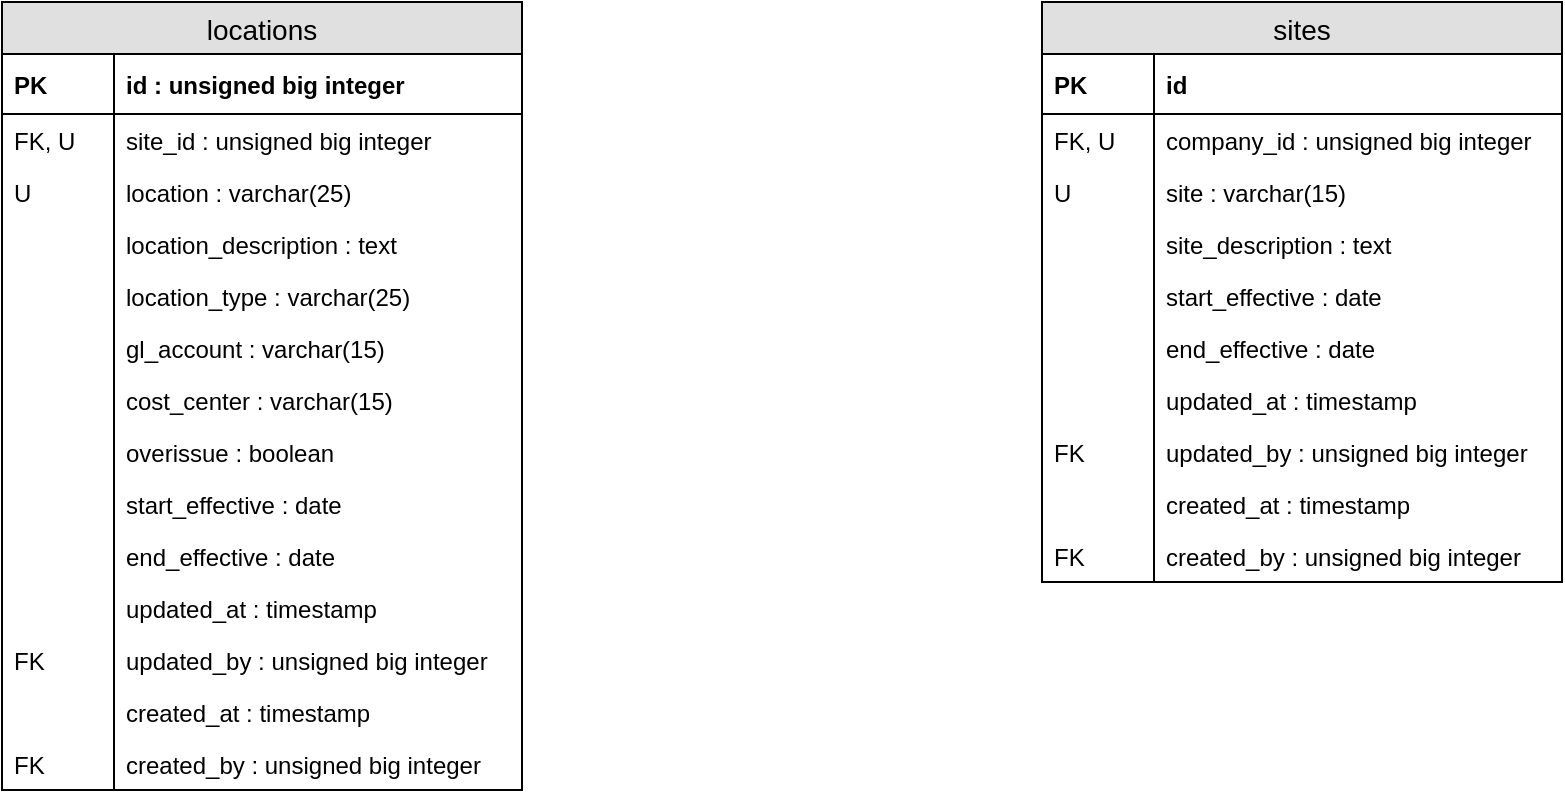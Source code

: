 <mxfile pages="1" version="11.2.3" type="github"><diagram name="Page-1" id="e56a1550-8fbb-45ad-956c-1786394a9013"><mxGraphModel dx="1422" dy="765" grid="1" gridSize="10" guides="1" tooltips="1" connect="1" arrows="1" fold="1" page="1" pageScale="1" pageWidth="1100" pageHeight="850" background="#ffffff" math="0" shadow="0"><root><mxCell id="0"/><mxCell id="1" parent="0"/><mxCell id="6ChoQouHFW53AfwpZ2my-41" value="locations" style="swimlane;fontStyle=0;childLayout=stackLayout;horizontal=1;startSize=26;fillColor=#e0e0e0;horizontalStack=0;resizeParent=1;resizeParentMax=0;resizeLast=0;collapsible=1;marginBottom=0;swimlaneFillColor=#ffffff;align=center;fontSize=14;connectable=1;" parent="1" vertex="1"><mxGeometry x="90" y="80" width="260" height="394" as="geometry"/></mxCell><mxCell id="6ChoQouHFW53AfwpZ2my-44" value="id : unsigned big integer" style="shape=partialRectangle;top=0;left=0;right=0;bottom=1;align=left;verticalAlign=middle;fillColor=none;spacingLeft=60;spacingRight=4;overflow=hidden;rotatable=0;points=[[0,0.5],[1,0.5]];portConstraint=eastwest;dropTarget=0;fontStyle=1;fontSize=12;" parent="6ChoQouHFW53AfwpZ2my-41" vertex="1"><mxGeometry y="26" width="260" height="30" as="geometry"/></mxCell><mxCell id="6ChoQouHFW53AfwpZ2my-45" value="PK" style="shape=partialRectangle;fontStyle=1;top=0;left=0;bottom=0;fillColor=none;align=left;verticalAlign=middle;spacingLeft=4;spacingRight=4;overflow=hidden;rotatable=0;points=[];portConstraint=eastwest;part=1;fontSize=12;" parent="6ChoQouHFW53AfwpZ2my-44" vertex="1" connectable="0"><mxGeometry width="56" height="30" as="geometry"/></mxCell><mxCell id="6ChoQouHFW53AfwpZ2my-46" value="site_id : unsigned big integer" style="shape=partialRectangle;top=0;left=0;right=0;bottom=0;align=left;verticalAlign=top;fillColor=none;spacingLeft=60;spacingRight=4;overflow=hidden;rotatable=0;points=[[0,0.5],[1,0.5]];portConstraint=eastwest;dropTarget=0;fontSize=12;" parent="6ChoQouHFW53AfwpZ2my-41" vertex="1"><mxGeometry y="56" width="260" height="26" as="geometry"/></mxCell><mxCell id="6ChoQouHFW53AfwpZ2my-47" value="FK, U" style="shape=partialRectangle;top=0;left=0;bottom=0;fillColor=none;align=left;verticalAlign=top;spacingLeft=4;spacingRight=4;overflow=hidden;rotatable=0;points=[];portConstraint=eastwest;part=1;fontSize=12;" parent="6ChoQouHFW53AfwpZ2my-46" vertex="1" connectable="0"><mxGeometry width="56" height="26" as="geometry"/></mxCell><mxCell id="6ChoQouHFW53AfwpZ2my-55" value="location : varchar(25)" style="shape=partialRectangle;top=0;left=0;right=0;bottom=0;align=left;verticalAlign=top;fillColor=none;spacingLeft=60;spacingRight=4;overflow=hidden;rotatable=0;points=[[0,0.5],[1,0.5]];portConstraint=eastwest;dropTarget=0;fontSize=12;" parent="6ChoQouHFW53AfwpZ2my-41" vertex="1"><mxGeometry y="82" width="260" height="26" as="geometry"/></mxCell><mxCell id="6ChoQouHFW53AfwpZ2my-56" value="U" style="shape=partialRectangle;top=0;left=0;bottom=0;fillColor=none;align=left;verticalAlign=top;spacingLeft=4;spacingRight=4;overflow=hidden;rotatable=0;points=[];portConstraint=eastwest;part=1;fontSize=12;" parent="6ChoQouHFW53AfwpZ2my-55" vertex="1" connectable="0"><mxGeometry width="56" height="26" as="geometry"/></mxCell><mxCell id="6ChoQouHFW53AfwpZ2my-57" value="location_description : text" style="shape=partialRectangle;top=0;left=0;right=0;bottom=0;align=left;verticalAlign=top;fillColor=none;spacingLeft=60;spacingRight=4;overflow=hidden;rotatable=0;points=[[0,0.5],[1,0.5]];portConstraint=eastwest;dropTarget=0;fontSize=12;" parent="6ChoQouHFW53AfwpZ2my-41" vertex="1"><mxGeometry y="108" width="260" height="26" as="geometry"/></mxCell><mxCell id="6ChoQouHFW53AfwpZ2my-58" value="" style="shape=partialRectangle;top=0;left=0;bottom=0;fillColor=none;align=left;verticalAlign=top;spacingLeft=4;spacingRight=4;overflow=hidden;rotatable=0;points=[];portConstraint=eastwest;part=1;fontSize=12;" parent="6ChoQouHFW53AfwpZ2my-57" vertex="1" connectable="0"><mxGeometry width="56" height="26" as="geometry"/></mxCell><mxCell id="6ChoQouHFW53AfwpZ2my-59" value="location_type : varchar(25)" style="shape=partialRectangle;top=0;left=0;right=0;bottom=0;align=left;verticalAlign=top;fillColor=none;spacingLeft=60;spacingRight=4;overflow=hidden;rotatable=0;points=[[0,0.5],[1,0.5]];portConstraint=eastwest;dropTarget=0;fontSize=12;" parent="6ChoQouHFW53AfwpZ2my-41" vertex="1"><mxGeometry y="134" width="260" height="26" as="geometry"/></mxCell><mxCell id="6ChoQouHFW53AfwpZ2my-60" value="" style="shape=partialRectangle;top=0;left=0;bottom=0;fillColor=none;align=left;verticalAlign=top;spacingLeft=4;spacingRight=4;overflow=hidden;rotatable=0;points=[];portConstraint=eastwest;part=1;fontSize=12;" parent="6ChoQouHFW53AfwpZ2my-59" vertex="1" connectable="0"><mxGeometry width="56" height="26" as="geometry"/></mxCell><mxCell id="6ChoQouHFW53AfwpZ2my-61" value="gl_account : varchar(15)" style="shape=partialRectangle;top=0;left=0;right=0;bottom=0;align=left;verticalAlign=top;fillColor=none;spacingLeft=60;spacingRight=4;overflow=hidden;rotatable=0;points=[[0,0.5],[1,0.5]];portConstraint=eastwest;dropTarget=0;fontSize=12;" parent="6ChoQouHFW53AfwpZ2my-41" vertex="1"><mxGeometry y="160" width="260" height="26" as="geometry"/></mxCell><mxCell id="6ChoQouHFW53AfwpZ2my-62" value="" style="shape=partialRectangle;top=0;left=0;bottom=0;fillColor=none;align=left;verticalAlign=top;spacingLeft=4;spacingRight=4;overflow=hidden;rotatable=0;points=[];portConstraint=eastwest;part=1;fontSize=12;" parent="6ChoQouHFW53AfwpZ2my-61" vertex="1" connectable="0"><mxGeometry width="56" height="26" as="geometry"/></mxCell><mxCell id="6ChoQouHFW53AfwpZ2my-63" value="cost_center : varchar(15)" style="shape=partialRectangle;top=0;left=0;right=0;bottom=0;align=left;verticalAlign=top;fillColor=none;spacingLeft=60;spacingRight=4;overflow=hidden;rotatable=0;points=[[0,0.5],[1,0.5]];portConstraint=eastwest;dropTarget=0;fontSize=12;" parent="6ChoQouHFW53AfwpZ2my-41" vertex="1"><mxGeometry y="186" width="260" height="26" as="geometry"/></mxCell><mxCell id="6ChoQouHFW53AfwpZ2my-64" value="" style="shape=partialRectangle;top=0;left=0;bottom=0;fillColor=none;align=left;verticalAlign=top;spacingLeft=4;spacingRight=4;overflow=hidden;rotatable=0;points=[];portConstraint=eastwest;part=1;fontSize=12;" parent="6ChoQouHFW53AfwpZ2my-63" vertex="1" connectable="0"><mxGeometry width="56" height="26" as="geometry"/></mxCell><mxCell id="6ChoQouHFW53AfwpZ2my-65" value="overissue : boolean" style="shape=partialRectangle;top=0;left=0;right=0;bottom=0;align=left;verticalAlign=top;fillColor=none;spacingLeft=60;spacingRight=4;overflow=hidden;rotatable=0;points=[[0,0.5],[1,0.5]];portConstraint=eastwest;dropTarget=0;fontSize=12;" parent="6ChoQouHFW53AfwpZ2my-41" vertex="1"><mxGeometry y="212" width="260" height="26" as="geometry"/></mxCell><mxCell id="6ChoQouHFW53AfwpZ2my-66" value="" style="shape=partialRectangle;top=0;left=0;bottom=0;fillColor=none;align=left;verticalAlign=top;spacingLeft=4;spacingRight=4;overflow=hidden;rotatable=0;points=[];portConstraint=eastwest;part=1;fontSize=12;" parent="6ChoQouHFW53AfwpZ2my-65" vertex="1" connectable="0"><mxGeometry width="56" height="26" as="geometry"/></mxCell><mxCell id="6ChoQouHFW53AfwpZ2my-69" value="start_effective : date" style="shape=partialRectangle;top=0;left=0;right=0;bottom=0;align=left;verticalAlign=top;fillColor=none;spacingLeft=60;spacingRight=4;overflow=hidden;rotatable=0;points=[[0,0.5],[1,0.5]];portConstraint=eastwest;dropTarget=0;fontSize=12;" parent="6ChoQouHFW53AfwpZ2my-41" vertex="1"><mxGeometry y="238" width="260" height="26" as="geometry"/></mxCell><mxCell id="6ChoQouHFW53AfwpZ2my-70" value="" style="shape=partialRectangle;top=0;left=0;bottom=0;fillColor=none;align=left;verticalAlign=top;spacingLeft=4;spacingRight=4;overflow=hidden;rotatable=0;points=[];portConstraint=eastwest;part=1;fontSize=12;" parent="6ChoQouHFW53AfwpZ2my-69" vertex="1" connectable="0"><mxGeometry width="56" height="26" as="geometry"/></mxCell><mxCell id="6ChoQouHFW53AfwpZ2my-71" value="end_effective : date" style="shape=partialRectangle;top=0;left=0;right=0;bottom=0;align=left;verticalAlign=top;fillColor=none;spacingLeft=60;spacingRight=4;overflow=hidden;rotatable=0;points=[[0,0.5],[1,0.5]];portConstraint=eastwest;dropTarget=0;fontSize=12;" parent="6ChoQouHFW53AfwpZ2my-41" vertex="1"><mxGeometry y="264" width="260" height="26" as="geometry"/></mxCell><mxCell id="6ChoQouHFW53AfwpZ2my-72" value="" style="shape=partialRectangle;top=0;left=0;bottom=0;fillColor=none;align=left;verticalAlign=top;spacingLeft=4;spacingRight=4;overflow=hidden;rotatable=0;points=[];portConstraint=eastwest;part=1;fontSize=12;" parent="6ChoQouHFW53AfwpZ2my-71" vertex="1" connectable="0"><mxGeometry width="56" height="26" as="geometry"/></mxCell><mxCell id="6ChoQouHFW53AfwpZ2my-77" value="updated_at : timestamp" style="shape=partialRectangle;top=0;left=0;right=0;bottom=0;align=left;verticalAlign=top;fillColor=none;spacingLeft=60;spacingRight=4;overflow=hidden;rotatable=0;points=[[0,0.5],[1,0.5]];portConstraint=eastwest;dropTarget=0;fontSize=12;" parent="6ChoQouHFW53AfwpZ2my-41" vertex="1"><mxGeometry y="290" width="260" height="26" as="geometry"/></mxCell><mxCell id="6ChoQouHFW53AfwpZ2my-78" value="" style="shape=partialRectangle;top=0;left=0;bottom=0;fillColor=none;align=left;verticalAlign=top;spacingLeft=4;spacingRight=4;overflow=hidden;rotatable=0;points=[];portConstraint=eastwest;part=1;fontSize=12;" parent="6ChoQouHFW53AfwpZ2my-77" vertex="1" connectable="0"><mxGeometry width="56" height="26" as="geometry"/></mxCell><mxCell id="6ChoQouHFW53AfwpZ2my-79" value="updated_by : unsigned big integer" style="shape=partialRectangle;top=0;left=0;right=0;bottom=0;align=left;verticalAlign=top;fillColor=none;spacingLeft=60;spacingRight=4;overflow=hidden;rotatable=0;points=[[0,0.5],[1,0.5]];portConstraint=eastwest;dropTarget=0;fontSize=12;" parent="6ChoQouHFW53AfwpZ2my-41" vertex="1"><mxGeometry y="316" width="260" height="26" as="geometry"/></mxCell><mxCell id="6ChoQouHFW53AfwpZ2my-80" value="FK" style="shape=partialRectangle;top=0;left=0;bottom=0;fillColor=none;align=left;verticalAlign=top;spacingLeft=4;spacingRight=4;overflow=hidden;rotatable=0;points=[];portConstraint=eastwest;part=1;fontSize=12;" parent="6ChoQouHFW53AfwpZ2my-79" vertex="1" connectable="0"><mxGeometry width="56" height="26" as="geometry"/></mxCell><mxCell id="6ChoQouHFW53AfwpZ2my-73" value="created_at : timestamp" style="shape=partialRectangle;top=0;left=0;right=0;bottom=0;align=left;verticalAlign=top;fillColor=none;spacingLeft=60;spacingRight=4;overflow=hidden;rotatable=0;points=[[0,0.5],[1,0.5]];portConstraint=eastwest;dropTarget=0;fontSize=12;" parent="6ChoQouHFW53AfwpZ2my-41" vertex="1"><mxGeometry y="342" width="260" height="26" as="geometry"/></mxCell><mxCell id="6ChoQouHFW53AfwpZ2my-74" value="" style="shape=partialRectangle;top=0;left=0;bottom=0;fillColor=none;align=left;verticalAlign=top;spacingLeft=4;spacingRight=4;overflow=hidden;rotatable=0;points=[];portConstraint=eastwest;part=1;fontSize=12;" parent="6ChoQouHFW53AfwpZ2my-73" vertex="1" connectable="0"><mxGeometry width="56" height="26" as="geometry"/></mxCell><mxCell id="6ChoQouHFW53AfwpZ2my-75" value="created_by : unsigned big integer" style="shape=partialRectangle;top=0;left=0;right=0;bottom=0;align=left;verticalAlign=top;fillColor=none;spacingLeft=60;spacingRight=4;overflow=hidden;rotatable=0;points=[[0,0.5],[1,0.5]];portConstraint=eastwest;dropTarget=0;fontSize=12;" parent="6ChoQouHFW53AfwpZ2my-41" vertex="1"><mxGeometry y="368" width="260" height="26" as="geometry"/></mxCell><mxCell id="6ChoQouHFW53AfwpZ2my-76" value="FK" style="shape=partialRectangle;top=0;left=0;bottom=0;fillColor=none;align=left;verticalAlign=top;spacingLeft=4;spacingRight=4;overflow=hidden;rotatable=0;points=[];portConstraint=eastwest;part=1;fontSize=12;" parent="6ChoQouHFW53AfwpZ2my-75" vertex="1" connectable="0"><mxGeometry width="56" height="26" as="geometry"/></mxCell><mxCell id="AOgxyuQQv9AijGrgczdw-1" value="sites" style="swimlane;fontStyle=0;childLayout=stackLayout;horizontal=1;startSize=26;fillColor=#e0e0e0;horizontalStack=0;resizeParent=1;resizeParentMax=0;resizeLast=0;collapsible=1;marginBottom=0;swimlaneFillColor=#ffffff;align=center;fontSize=14;" vertex="1" parent="1"><mxGeometry x="610" y="80" width="260" height="290" as="geometry"/></mxCell><mxCell id="AOgxyuQQv9AijGrgczdw-2" value="id" style="shape=partialRectangle;top=0;left=0;right=0;bottom=1;align=left;verticalAlign=middle;fillColor=none;spacingLeft=60;spacingRight=4;overflow=hidden;rotatable=0;points=[[0,0.5],[1,0.5]];portConstraint=eastwest;dropTarget=0;fontStyle=1;fontSize=12;" vertex="1" parent="AOgxyuQQv9AijGrgczdw-1"><mxGeometry y="26" width="260" height="30" as="geometry"/></mxCell><mxCell id="AOgxyuQQv9AijGrgczdw-3" value="PK" style="shape=partialRectangle;fontStyle=1;top=0;left=0;bottom=0;fillColor=none;align=left;verticalAlign=middle;spacingLeft=4;spacingRight=4;overflow=hidden;rotatable=0;points=[];portConstraint=eastwest;part=1;fontSize=12;" vertex="1" connectable="0" parent="AOgxyuQQv9AijGrgczdw-2"><mxGeometry width="56" height="30" as="geometry"/></mxCell><mxCell id="AOgxyuQQv9AijGrgczdw-6" value="company_id : unsigned big integer" style="shape=partialRectangle;top=0;left=0;right=0;bottom=0;align=left;verticalAlign=top;fillColor=none;spacingLeft=60;spacingRight=4;overflow=hidden;rotatable=0;points=[[0,0.5],[1,0.5]];portConstraint=eastwest;dropTarget=0;fontSize=12;" vertex="1" parent="AOgxyuQQv9AijGrgczdw-1"><mxGeometry y="56" width="260" height="26" as="geometry"/></mxCell><mxCell id="AOgxyuQQv9AijGrgczdw-7" value="FK, U" style="shape=partialRectangle;top=0;left=0;bottom=0;fillColor=none;align=left;verticalAlign=top;spacingLeft=4;spacingRight=4;overflow=hidden;rotatable=0;points=[];portConstraint=eastwest;part=1;fontSize=12;" vertex="1" connectable="0" parent="AOgxyuQQv9AijGrgczdw-6"><mxGeometry width="56" height="26" as="geometry"/></mxCell><mxCell id="AOgxyuQQv9AijGrgczdw-8" value="site : varchar(15)" style="shape=partialRectangle;top=0;left=0;right=0;bottom=0;align=left;verticalAlign=top;fillColor=none;spacingLeft=60;spacingRight=4;overflow=hidden;rotatable=0;points=[[0,0.5],[1,0.5]];portConstraint=eastwest;dropTarget=0;fontSize=12;" vertex="1" parent="AOgxyuQQv9AijGrgczdw-1"><mxGeometry y="82" width="260" height="26" as="geometry"/></mxCell><mxCell id="AOgxyuQQv9AijGrgczdw-9" value="U" style="shape=partialRectangle;top=0;left=0;bottom=0;fillColor=none;align=left;verticalAlign=top;spacingLeft=4;spacingRight=4;overflow=hidden;rotatable=0;points=[];portConstraint=eastwest;part=1;fontSize=12;" vertex="1" connectable="0" parent="AOgxyuQQv9AijGrgczdw-8"><mxGeometry width="56" height="26" as="geometry"/></mxCell><mxCell id="AOgxyuQQv9AijGrgczdw-10" value="site_description : text" style="shape=partialRectangle;top=0;left=0;right=0;bottom=0;align=left;verticalAlign=top;fillColor=none;spacingLeft=60;spacingRight=4;overflow=hidden;rotatable=0;points=[[0,0.5],[1,0.5]];portConstraint=eastwest;dropTarget=0;fontSize=12;" vertex="1" parent="AOgxyuQQv9AijGrgczdw-1"><mxGeometry y="108" width="260" height="26" as="geometry"/></mxCell><mxCell id="AOgxyuQQv9AijGrgczdw-11" value="" style="shape=partialRectangle;top=0;left=0;bottom=0;fillColor=none;align=left;verticalAlign=top;spacingLeft=4;spacingRight=4;overflow=hidden;rotatable=0;points=[];portConstraint=eastwest;part=1;fontSize=12;" vertex="1" connectable="0" parent="AOgxyuQQv9AijGrgczdw-10"><mxGeometry width="56" height="26" as="geometry"/></mxCell><mxCell id="AOgxyuQQv9AijGrgczdw-12" value="start_effective : date" style="shape=partialRectangle;top=0;left=0;right=0;bottom=0;align=left;verticalAlign=top;fillColor=none;spacingLeft=60;spacingRight=4;overflow=hidden;rotatable=0;points=[[0,0.5],[1,0.5]];portConstraint=eastwest;dropTarget=0;fontSize=12;" vertex="1" parent="AOgxyuQQv9AijGrgczdw-1"><mxGeometry y="134" width="260" height="26" as="geometry"/></mxCell><mxCell id="AOgxyuQQv9AijGrgczdw-13" value="" style="shape=partialRectangle;top=0;left=0;bottom=0;fillColor=none;align=left;verticalAlign=top;spacingLeft=4;spacingRight=4;overflow=hidden;rotatable=0;points=[];portConstraint=eastwest;part=1;fontSize=12;" vertex="1" connectable="0" parent="AOgxyuQQv9AijGrgczdw-12"><mxGeometry width="56" height="26" as="geometry"/></mxCell><mxCell id="AOgxyuQQv9AijGrgczdw-14" value="end_effective : date" style="shape=partialRectangle;top=0;left=0;right=0;bottom=0;align=left;verticalAlign=top;fillColor=none;spacingLeft=60;spacingRight=4;overflow=hidden;rotatable=0;points=[[0,0.5],[1,0.5]];portConstraint=eastwest;dropTarget=0;fontSize=12;" vertex="1" parent="AOgxyuQQv9AijGrgczdw-1"><mxGeometry y="160" width="260" height="26" as="geometry"/></mxCell><mxCell id="AOgxyuQQv9AijGrgczdw-15" value="" style="shape=partialRectangle;top=0;left=0;bottom=0;fillColor=none;align=left;verticalAlign=top;spacingLeft=4;spacingRight=4;overflow=hidden;rotatable=0;points=[];portConstraint=eastwest;part=1;fontSize=12;" vertex="1" connectable="0" parent="AOgxyuQQv9AijGrgczdw-14"><mxGeometry width="56" height="26" as="geometry"/></mxCell><mxCell id="AOgxyuQQv9AijGrgczdw-16" value="updated_at : timestamp" style="shape=partialRectangle;top=0;left=0;right=0;bottom=0;align=left;verticalAlign=top;fillColor=none;spacingLeft=60;spacingRight=4;overflow=hidden;rotatable=0;points=[[0,0.5],[1,0.5]];portConstraint=eastwest;dropTarget=0;fontSize=12;" vertex="1" parent="AOgxyuQQv9AijGrgczdw-1"><mxGeometry y="186" width="260" height="26" as="geometry"/></mxCell><mxCell id="AOgxyuQQv9AijGrgczdw-17" value="" style="shape=partialRectangle;top=0;left=0;bottom=0;fillColor=none;align=left;verticalAlign=top;spacingLeft=4;spacingRight=4;overflow=hidden;rotatable=0;points=[];portConstraint=eastwest;part=1;fontSize=12;" vertex="1" connectable="0" parent="AOgxyuQQv9AijGrgczdw-16"><mxGeometry width="56" height="26" as="geometry"/></mxCell><mxCell id="AOgxyuQQv9AijGrgczdw-18" value="updated_by : unsigned big integer" style="shape=partialRectangle;top=0;left=0;right=0;bottom=0;align=left;verticalAlign=top;fillColor=none;spacingLeft=60;spacingRight=4;overflow=hidden;rotatable=0;points=[[0,0.5],[1,0.5]];portConstraint=eastwest;dropTarget=0;fontSize=12;" vertex="1" parent="AOgxyuQQv9AijGrgczdw-1"><mxGeometry y="212" width="260" height="26" as="geometry"/></mxCell><mxCell id="AOgxyuQQv9AijGrgczdw-19" value="FK" style="shape=partialRectangle;top=0;left=0;bottom=0;fillColor=none;align=left;verticalAlign=top;spacingLeft=4;spacingRight=4;overflow=hidden;rotatable=0;points=[];portConstraint=eastwest;part=1;fontSize=12;" vertex="1" connectable="0" parent="AOgxyuQQv9AijGrgczdw-18"><mxGeometry width="56" height="26" as="geometry"/></mxCell><mxCell id="AOgxyuQQv9AijGrgczdw-20" value="created_at : timestamp" style="shape=partialRectangle;top=0;left=0;right=0;bottom=0;align=left;verticalAlign=top;fillColor=none;spacingLeft=60;spacingRight=4;overflow=hidden;rotatable=0;points=[[0,0.5],[1,0.5]];portConstraint=eastwest;dropTarget=0;fontSize=12;" vertex="1" parent="AOgxyuQQv9AijGrgczdw-1"><mxGeometry y="238" width="260" height="26" as="geometry"/></mxCell><mxCell id="AOgxyuQQv9AijGrgczdw-21" value="" style="shape=partialRectangle;top=0;left=0;bottom=0;fillColor=none;align=left;verticalAlign=top;spacingLeft=4;spacingRight=4;overflow=hidden;rotatable=0;points=[];portConstraint=eastwest;part=1;fontSize=12;" vertex="1" connectable="0" parent="AOgxyuQQv9AijGrgczdw-20"><mxGeometry width="56" height="26" as="geometry"/></mxCell><mxCell id="AOgxyuQQv9AijGrgczdw-22" value="created_by : unsigned big integer" style="shape=partialRectangle;top=0;left=0;right=0;bottom=0;align=left;verticalAlign=top;fillColor=none;spacingLeft=60;spacingRight=4;overflow=hidden;rotatable=0;points=[[0,0.5],[1,0.5]];portConstraint=eastwest;dropTarget=0;fontSize=12;" vertex="1" parent="AOgxyuQQv9AijGrgczdw-1"><mxGeometry y="264" width="260" height="26" as="geometry"/></mxCell><mxCell id="AOgxyuQQv9AijGrgczdw-23" value="FK" style="shape=partialRectangle;top=0;left=0;bottom=0;fillColor=none;align=left;verticalAlign=top;spacingLeft=4;spacingRight=4;overflow=hidden;rotatable=0;points=[];portConstraint=eastwest;part=1;fontSize=12;" vertex="1" connectable="0" parent="AOgxyuQQv9AijGrgczdw-22"><mxGeometry width="56" height="26" as="geometry"/></mxCell></root></mxGraphModel></diagram></mxfile>